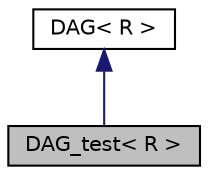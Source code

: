 digraph "DAG_test&lt; R &gt;"
{
  edge [fontname="Helvetica",fontsize="10",labelfontname="Helvetica",labelfontsize="10"];
  node [fontname="Helvetica",fontsize="10",shape=record];
  Node1 [label="DAG_test\< R \>",height=0.2,width=0.4,color="black", fillcolor="grey75", style="filled", fontcolor="black"];
  Node2 -> Node1 [dir="back",color="midnightblue",fontsize="10",style="solid",fontname="Helvetica"];
  Node2 [label="DAG\< R \>",height=0.2,width=0.4,color="black", fillcolor="white", style="filled",URL="$classDAG.html",tooltip="The class which represents a DAG. "];
}
